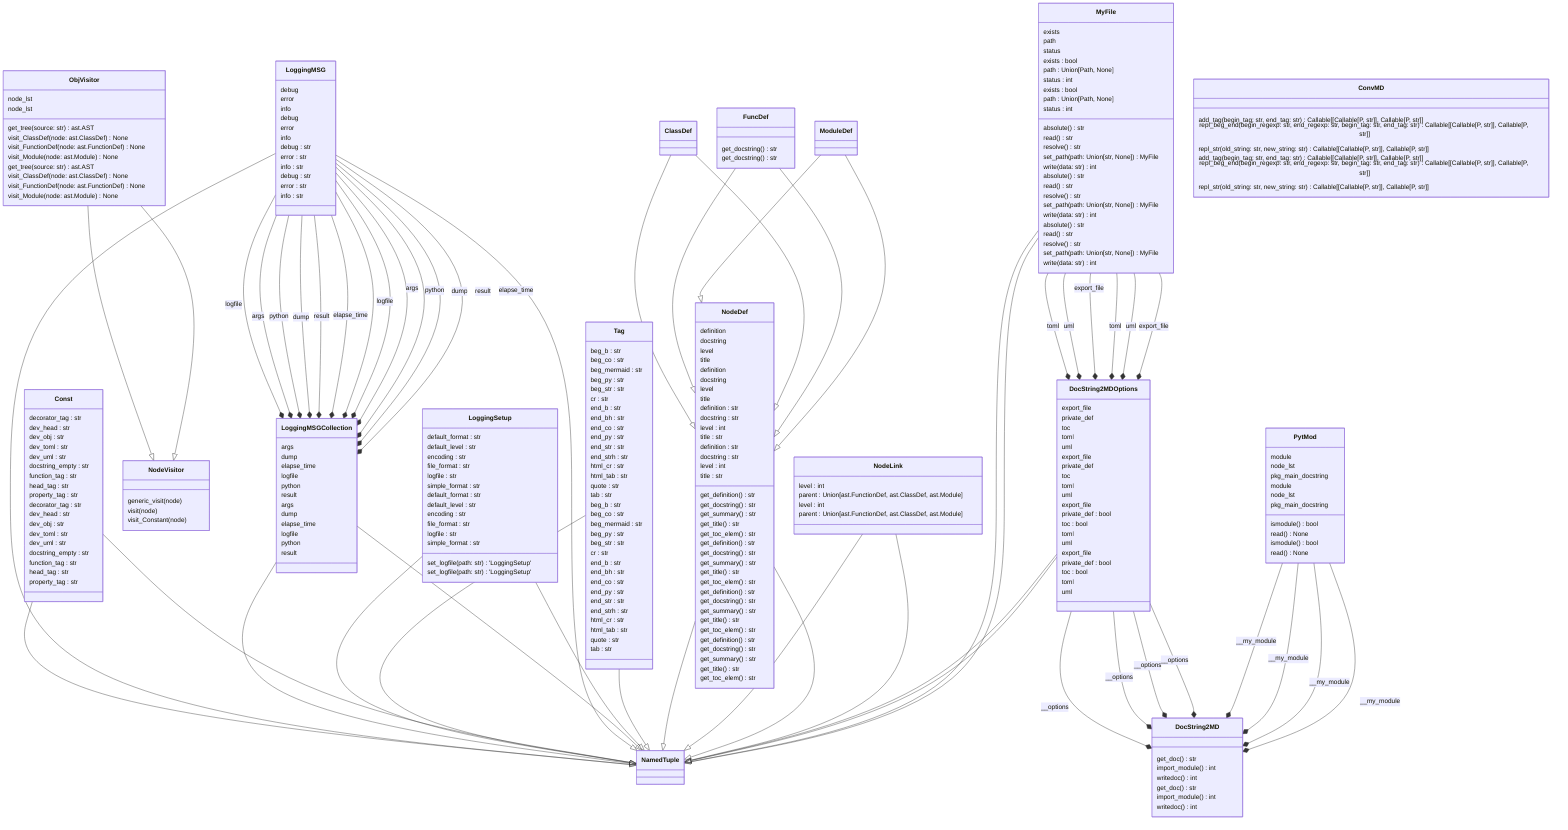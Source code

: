 classDiagram
  class DocString2MDOptions {
    export_file
    private_def
    toc
    toml
    uml
  }
  class DocString2MDOptions {
    export_file
    private_def
    toc
    toml
    uml
  }
  class LoggingMSG {
    debug
    error
    info
  }
  class LoggingMSG {
    debug
    error
    info
  }
  class MyFile {
    exists
    path
    status
    absolute() str
    read() str
    resolve() str
    set_path(path: Union[str, None]) MyFile
    write(data: str) int
  }
  class NodeDef {
    definition
    docstring
    level
    title
    get_definition() str
    get_docstring() str
    get_summary() str
    get_title() str
    get_toc_elem() str
  }
  class NodeDef {
    definition
    docstring
    level
    title
    get_definition() str
    get_docstring() str
    get_summary() str
    get_title() str
    get_toc_elem() str
  }
  class NodeVisitor {
    generic_visit(node)
    visit(node)
    visit_Constant(node)
  }
  class Const {
    decorator_tag : str
    dev_head : str
    dev_obj : str
    dev_toml : str
    dev_uml : str
    docstring_empty : str
    function_tag : str
    head_tag : str
    property_tag : str
  }
  class LoggingMSG {
    debug : str
    error : str
    info : str
  }
  class LoggingMSGCollection {
    args
    dump
    elapse_time
    logfile
    python
    result
  }
  class LoggingSetup {
    default_format : str
    default_level : str
    encoding : str
    file_format : str
    logfile : str
    simple_format : str
    set_logfile(path: str) 'LoggingSetup'
  }
  class Tag {
    beg_b : str
    beg_co : str
    beg_mermaid : str
    beg_py : str
    beg_str : str
    cr : str
    end_b : str
    end_bh : str
    end_co : str
    end_py : str
    end_str : str
    end_strh : str
    html_cr : str
    html_tab : str
    quote : str
    tab : str
  }
  class Const {
    decorator_tag : str
    dev_head : str
    dev_obj : str
    dev_toml : str
    dev_uml : str
    docstring_empty : str
    function_tag : str
    head_tag : str
    property_tag : str
  }
  class LoggingMSG {
    debug : str
    error : str
    info : str
  }
  class LoggingMSGCollection {
    args
    dump
    elapse_time
    logfile
    python
    result
  }
  class LoggingSetup {
    default_format : str
    default_level : str
    encoding : str
    file_format : str
    logfile : str
    simple_format : str
    set_logfile(path: str) 'LoggingSetup'
  }
  class Tag {
    beg_b : str
    beg_co : str
    beg_mermaid : str
    beg_py : str
    beg_str : str
    cr : str
    end_b : str
    end_bh : str
    end_co : str
    end_py : str
    end_str : str
    end_strh : str
    html_cr : str
    html_tab : str
    quote : str
    tab : str
  }
  class ClassDef {
  }
  class FuncDef {
    get_docstring() str
  }
  class ModuleDef {
  }
  class NodeDef {
    definition : str
    docstring : str
    level : int
    title : str
    get_definition() str
    get_docstring() str
    get_summary() str
    get_title() str
    get_toc_elem() str
  }
  class NodeLink {
    level : int
    parent : Union[ast.FunctionDef, ast.ClassDef, ast.Module]
  }
  class ObjVisitor {
    node_lst
    get_tree(source: str) ast.AST
    visit_ClassDef(node: ast.ClassDef) None
    visit_FunctionDef(node: ast.FunctionDef) None
    visit_Module(node: ast.Module) None
  }
  class ClassDef {
  }
  class FuncDef {
    get_docstring() str
  }
  class ModuleDef {
  }
  class NodeDef {
    definition : str
    docstring : str
    level : int
    title : str
    get_definition() str
    get_docstring() str
    get_summary() str
    get_title() str
    get_toc_elem() str
  }
  class NodeLink {
    level : int
    parent : Union[ast.FunctionDef, ast.ClassDef, ast.Module]
  }
  class ObjVisitor {
    node_lst
    get_tree(source: str) ast.AST
    visit_ClassDef(node: ast.ClassDef) None
    visit_FunctionDef(node: ast.FunctionDef) None
    visit_Module(node: ast.Module) None
  }
  class ConvMD {
    add_tag(begin_tag: str, end_tag: str) Callable[[Callable[P, str]], Callable[P, str]]
    repl_beg_end(begin_regexp: str, end_regexp: str, begin_tag: str, end_tag: str) Callable[[Callable[P, str]], Callable[P, str]]
    repl_str(old_string: str, new_string: str) Callable[[Callable[P, str]], Callable[P, str]]
  }
  class ConvMD {
    add_tag(begin_tag: str, end_tag: str) Callable[[Callable[P, str]], Callable[P, str]]
    repl_beg_end(begin_regexp: str, end_regexp: str, begin_tag: str, end_tag: str) Callable[[Callable[P, str]], Callable[P, str]]
    repl_str(old_string: str, new_string: str) Callable[[Callable[P, str]], Callable[P, str]]
  }
  class DocString2MD {
    get_doc() str
    import_module() int
    writedoc() int
  }
  class DocString2MDOptions {
    export_file
    private_def : bool
    toc : bool
    toml
    uml
  }
  class DocString2MD {
    get_doc() str
    import_module() int
    writedoc() int
  }
  class DocString2MDOptions {
    export_file
    private_def : bool
    toc : bool
    toml
    uml
  }
  class MyFile {
    exists : bool
    path : Union[Path, None]
    status : int
    absolute() str
    read() str
    resolve() str
    set_path(path: Union[str, None]) MyFile
    write(data: str) int
  }
  class MyFile {
    exists : bool
    path : Union[Path, None]
    status : int
    absolute() str
    read() str
    resolve() str
    set_path(path: Union[str, None]) MyFile
    write(data: str) int
  }
  class PytMod {
    module
    node_lst
    pkg_main_docstring
    ismodule() bool
    read() None
  }
  class PytMod {
    module
    node_lst
    pkg_main_docstring
    ismodule() bool
    read() None
  }
  class NamedTuple {
  }
  Const --|> NamedTuple
  LoggingMSG --|> NamedTuple
  LoggingMSGCollection --|> NamedTuple
  LoggingSetup --|> NamedTuple
  Tag --|> NamedTuple
  Const --|> NamedTuple
  LoggingMSG --|> NamedTuple
  LoggingMSGCollection --|> NamedTuple
  LoggingSetup --|> NamedTuple
  Tag --|> NamedTuple
  ClassDef --|> NodeDef
  FuncDef --|> NodeDef
  ModuleDef --|> NodeDef
  NodeDef --|> NamedTuple
  NodeLink --|> NamedTuple
  ObjVisitor --|> NodeVisitor
  ClassDef --|> NodeDef
  FuncDef --|> NodeDef
  ModuleDef --|> NodeDef
  NodeDef --|> NamedTuple
  NodeLink --|> NamedTuple
  ObjVisitor --|> NodeVisitor
  DocString2MDOptions --|> NamedTuple
  DocString2MDOptions --|> NamedTuple
  MyFile --|> NamedTuple
  MyFile --|> NamedTuple
  DocString2MDOptions --* DocString2MD : __options
  DocString2MDOptions --* DocString2MD : __options
  DocString2MDOptions --* DocString2MD : __options
  DocString2MDOptions --* DocString2MD : __options
  LoggingMSG --* LoggingMSGCollection : logfile
  LoggingMSG --* LoggingMSGCollection : args
  LoggingMSG --* LoggingMSGCollection : python
  LoggingMSG --* LoggingMSGCollection : dump
  LoggingMSG --* LoggingMSGCollection : result
  LoggingMSG --* LoggingMSGCollection : elapse_time
  LoggingMSG --* LoggingMSGCollection : logfile
  LoggingMSG --* LoggingMSGCollection : args
  LoggingMSG --* LoggingMSGCollection : python
  LoggingMSG --* LoggingMSGCollection : dump
  LoggingMSG --* LoggingMSGCollection : result
  LoggingMSG --* LoggingMSGCollection : elapse_time
  MyFile --* DocString2MDOptions : toml
  MyFile --* DocString2MDOptions : uml
  MyFile --* DocString2MDOptions : export_file
  MyFile --* DocString2MDOptions : toml
  MyFile --* DocString2MDOptions : uml
  MyFile --* DocString2MDOptions : export_file
  PytMod --* DocString2MD : __my_module
  PytMod --* DocString2MD : __my_module
  PytMod --* DocString2MD : __my_module
  PytMod --* DocString2MD : __my_module